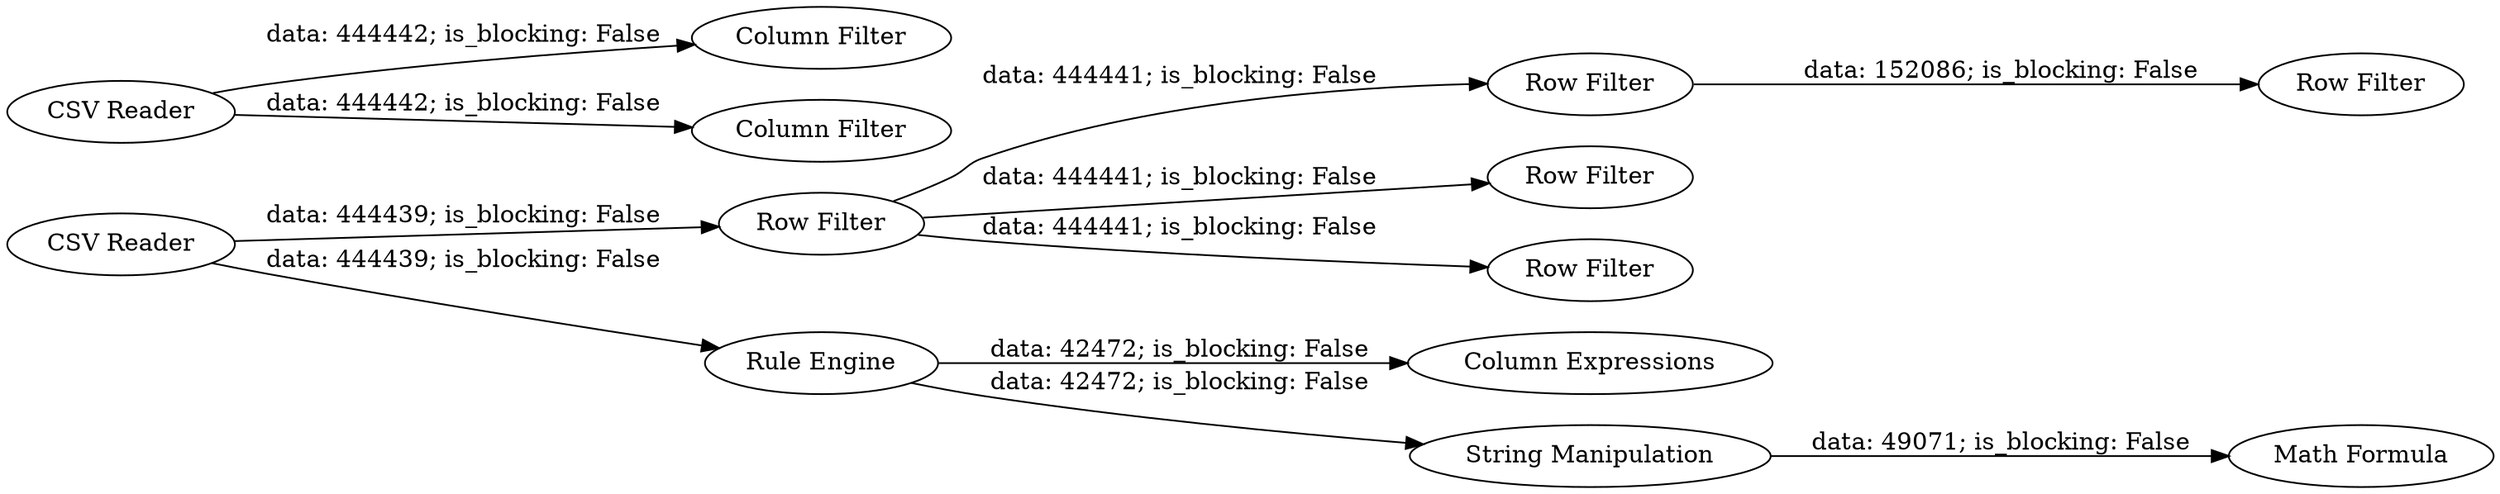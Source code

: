 digraph {
	"-5058744246443235000_30" [label="Column Expressions"]
	"-5058744246443235000_23" [label="Column Filter"]
	"-5058744246443235000_32" [label="CSV Reader"]
	"-5058744246443235000_2" [label="Row Filter"]
	"-5058744246443235000_27" [label="Rule Engine"]
	"-5058744246443235000_24" [label="Column Filter"]
	"-5058744246443235000_11" [label="Row Filter"]
	"-5058744246443235000_29" [label="Math Formula"]
	"-5058744246443235000_12" [label="Row Filter"]
	"-5058744246443235000_5" [label="Row Filter"]
	"-5058744246443235000_31" [label="CSV Reader"]
	"-5058744246443235000_3" [label="Row Filter"]
	"-5058744246443235000_28" [label="String Manipulation"]
	"-5058744246443235000_28" -> "-5058744246443235000_29" [label="data: 49071; is_blocking: False"]
	"-5058744246443235000_31" -> "-5058744246443235000_2" [label="data: 444439; is_blocking: False"]
	"-5058744246443235000_27" -> "-5058744246443235000_28" [label="data: 42472; is_blocking: False"]
	"-5058744246443235000_27" -> "-5058744246443235000_30" [label="data: 42472; is_blocking: False"]
	"-5058744246443235000_2" -> "-5058744246443235000_3" [label="data: 444441; is_blocking: False"]
	"-5058744246443235000_2" -> "-5058744246443235000_5" [label="data: 444441; is_blocking: False"]
	"-5058744246443235000_31" -> "-5058744246443235000_27" [label="data: 444439; is_blocking: False"]
	"-5058744246443235000_11" -> "-5058744246443235000_12" [label="data: 152086; is_blocking: False"]
	"-5058744246443235000_32" -> "-5058744246443235000_24" [label="data: 444442; is_blocking: False"]
	"-5058744246443235000_32" -> "-5058744246443235000_23" [label="data: 444442; is_blocking: False"]
	"-5058744246443235000_2" -> "-5058744246443235000_11" [label="data: 444441; is_blocking: False"]
	rankdir=LR
}
